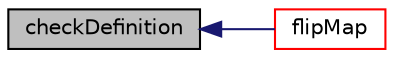 digraph "checkDefinition"
{
  bgcolor="transparent";
  edge [fontname="Helvetica",fontsize="10",labelfontname="Helvetica",labelfontsize="10"];
  node [fontname="Helvetica",fontsize="10",shape=record];
  rankdir="LR";
  Node2463 [label="checkDefinition",height=0.2,width=0.4,color="black", fillcolor="grey75", style="filled", fontcolor="black"];
  Node2463 -> Node2464 [dir="back",color="midnightblue",fontsize="10",style="solid",fontname="Helvetica"];
  Node2464 [label="flipMap",height=0.2,width=0.4,color="red",URL="$a28665.html#a03ecd61e4e943657de29efcacd488b19",tooltip="Return face flip map. "];
}
